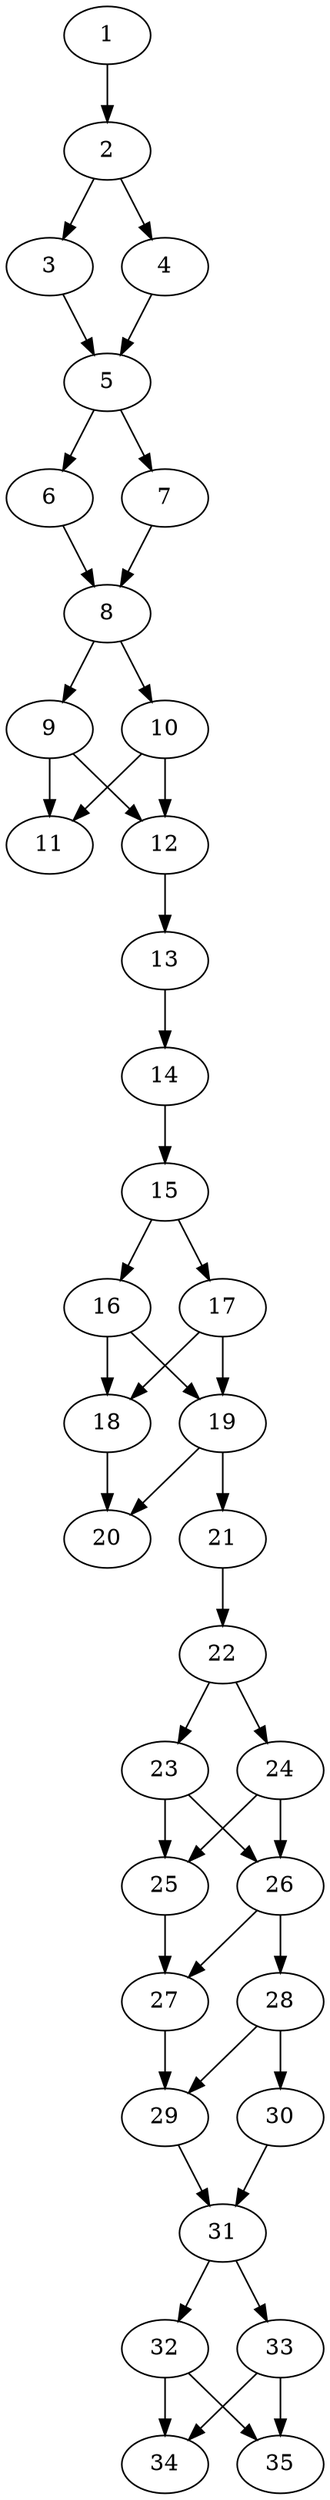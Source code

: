 // DAG automatically generated by daggen at Thu Oct  3 14:05:38 2019
// ./daggen --dot -n 35 --ccr 0.3 --fat 0.3 --regular 0.9 --density 0.9 --mindata 5242880 --maxdata 52428800 
digraph G {
  1 [size="93440000", alpha="0.02", expect_size="28032000"] 
  1 -> 2 [size ="28032000"]
  2 [size="127375360", alpha="0.07", expect_size="38212608"] 
  2 -> 3 [size ="38212608"]
  2 -> 4 [size ="38212608"]
  3 [size="81070080", alpha="0.20", expect_size="24321024"] 
  3 -> 5 [size ="24321024"]
  4 [size="157218133", alpha="0.15", expect_size="47165440"] 
  4 -> 5 [size ="47165440"]
  5 [size="62040747", alpha="0.20", expect_size="18612224"] 
  5 -> 6 [size ="18612224"]
  5 -> 7 [size ="18612224"]
  6 [size="48991573", alpha="0.04", expect_size="14697472"] 
  6 -> 8 [size ="14697472"]
  7 [size="126399147", alpha="0.15", expect_size="37919744"] 
  7 -> 8 [size ="37919744"]
  8 [size="116336640", alpha="0.03", expect_size="34900992"] 
  8 -> 9 [size ="34900992"]
  8 -> 10 [size ="34900992"]
  9 [size="96556373", alpha="0.14", expect_size="28966912"] 
  9 -> 11 [size ="28966912"]
  9 -> 12 [size ="28966912"]
  10 [size="84695040", alpha="0.07", expect_size="25408512"] 
  10 -> 11 [size ="25408512"]
  10 -> 12 [size ="25408512"]
  11 [size="60914347", alpha="0.01", expect_size="18274304"] 
  12 [size="74588160", alpha="0.02", expect_size="22376448"] 
  12 -> 13 [size ="22376448"]
  13 [size="130362027", alpha="0.09", expect_size="39108608"] 
  13 -> 14 [size ="39108608"]
  14 [size="128146773", alpha="0.04", expect_size="38444032"] 
  14 -> 15 [size ="38444032"]
  15 [size="85661013", alpha="0.10", expect_size="25698304"] 
  15 -> 16 [size ="25698304"]
  15 -> 17 [size ="25698304"]
  16 [size="82503680", alpha="0.16", expect_size="24751104"] 
  16 -> 18 [size ="24751104"]
  16 -> 19 [size ="24751104"]
  17 [size="110660267", alpha="0.04", expect_size="33198080"] 
  17 -> 18 [size ="33198080"]
  17 -> 19 [size ="33198080"]
  18 [size="69672960", alpha="0.10", expect_size="20901888"] 
  18 -> 20 [size ="20901888"]
  19 [size="91064320", alpha="0.12", expect_size="27319296"] 
  19 -> 20 [size ="27319296"]
  19 -> 21 [size ="27319296"]
  20 [size="46353067", alpha="0.16", expect_size="13905920"] 
  21 [size="99188053", alpha="0.10", expect_size="29756416"] 
  21 -> 22 [size ="29756416"]
  22 [size="103342080", alpha="0.18", expect_size="31002624"] 
  22 -> 23 [size ="31002624"]
  22 -> 24 [size ="31002624"]
  23 [size="122654720", alpha="0.15", expect_size="36796416"] 
  23 -> 25 [size ="36796416"]
  23 -> 26 [size ="36796416"]
  24 [size="33082027", alpha="0.09", expect_size="9924608"] 
  24 -> 25 [size ="9924608"]
  24 -> 26 [size ="9924608"]
  25 [size="62627840", alpha="0.08", expect_size="18788352"] 
  25 -> 27 [size ="18788352"]
  26 [size="141714773", alpha="0.12", expect_size="42514432"] 
  26 -> 27 [size ="42514432"]
  26 -> 28 [size ="42514432"]
  27 [size="112493227", alpha="0.09", expect_size="33747968"] 
  27 -> 29 [size ="33747968"]
  28 [size="146524160", alpha="0.19", expect_size="43957248"] 
  28 -> 29 [size ="43957248"]
  28 -> 30 [size ="43957248"]
  29 [size="66461013", alpha="0.19", expect_size="19938304"] 
  29 -> 31 [size ="19938304"]
  30 [size="160204800", alpha="0.08", expect_size="48061440"] 
  30 -> 31 [size ="48061440"]
  31 [size="131471360", alpha="0.02", expect_size="39441408"] 
  31 -> 32 [size ="39441408"]
  31 -> 33 [size ="39441408"]
  32 [size="56231253", alpha="0.03", expect_size="16869376"] 
  32 -> 34 [size ="16869376"]
  32 -> 35 [size ="16869376"]
  33 [size="44380160", alpha="0.19", expect_size="13314048"] 
  33 -> 34 [size ="13314048"]
  33 -> 35 [size ="13314048"]
  34 [size="159518720", alpha="0.09", expect_size="47855616"] 
  35 [size="69533013", alpha="0.07", expect_size="20859904"] 
}
